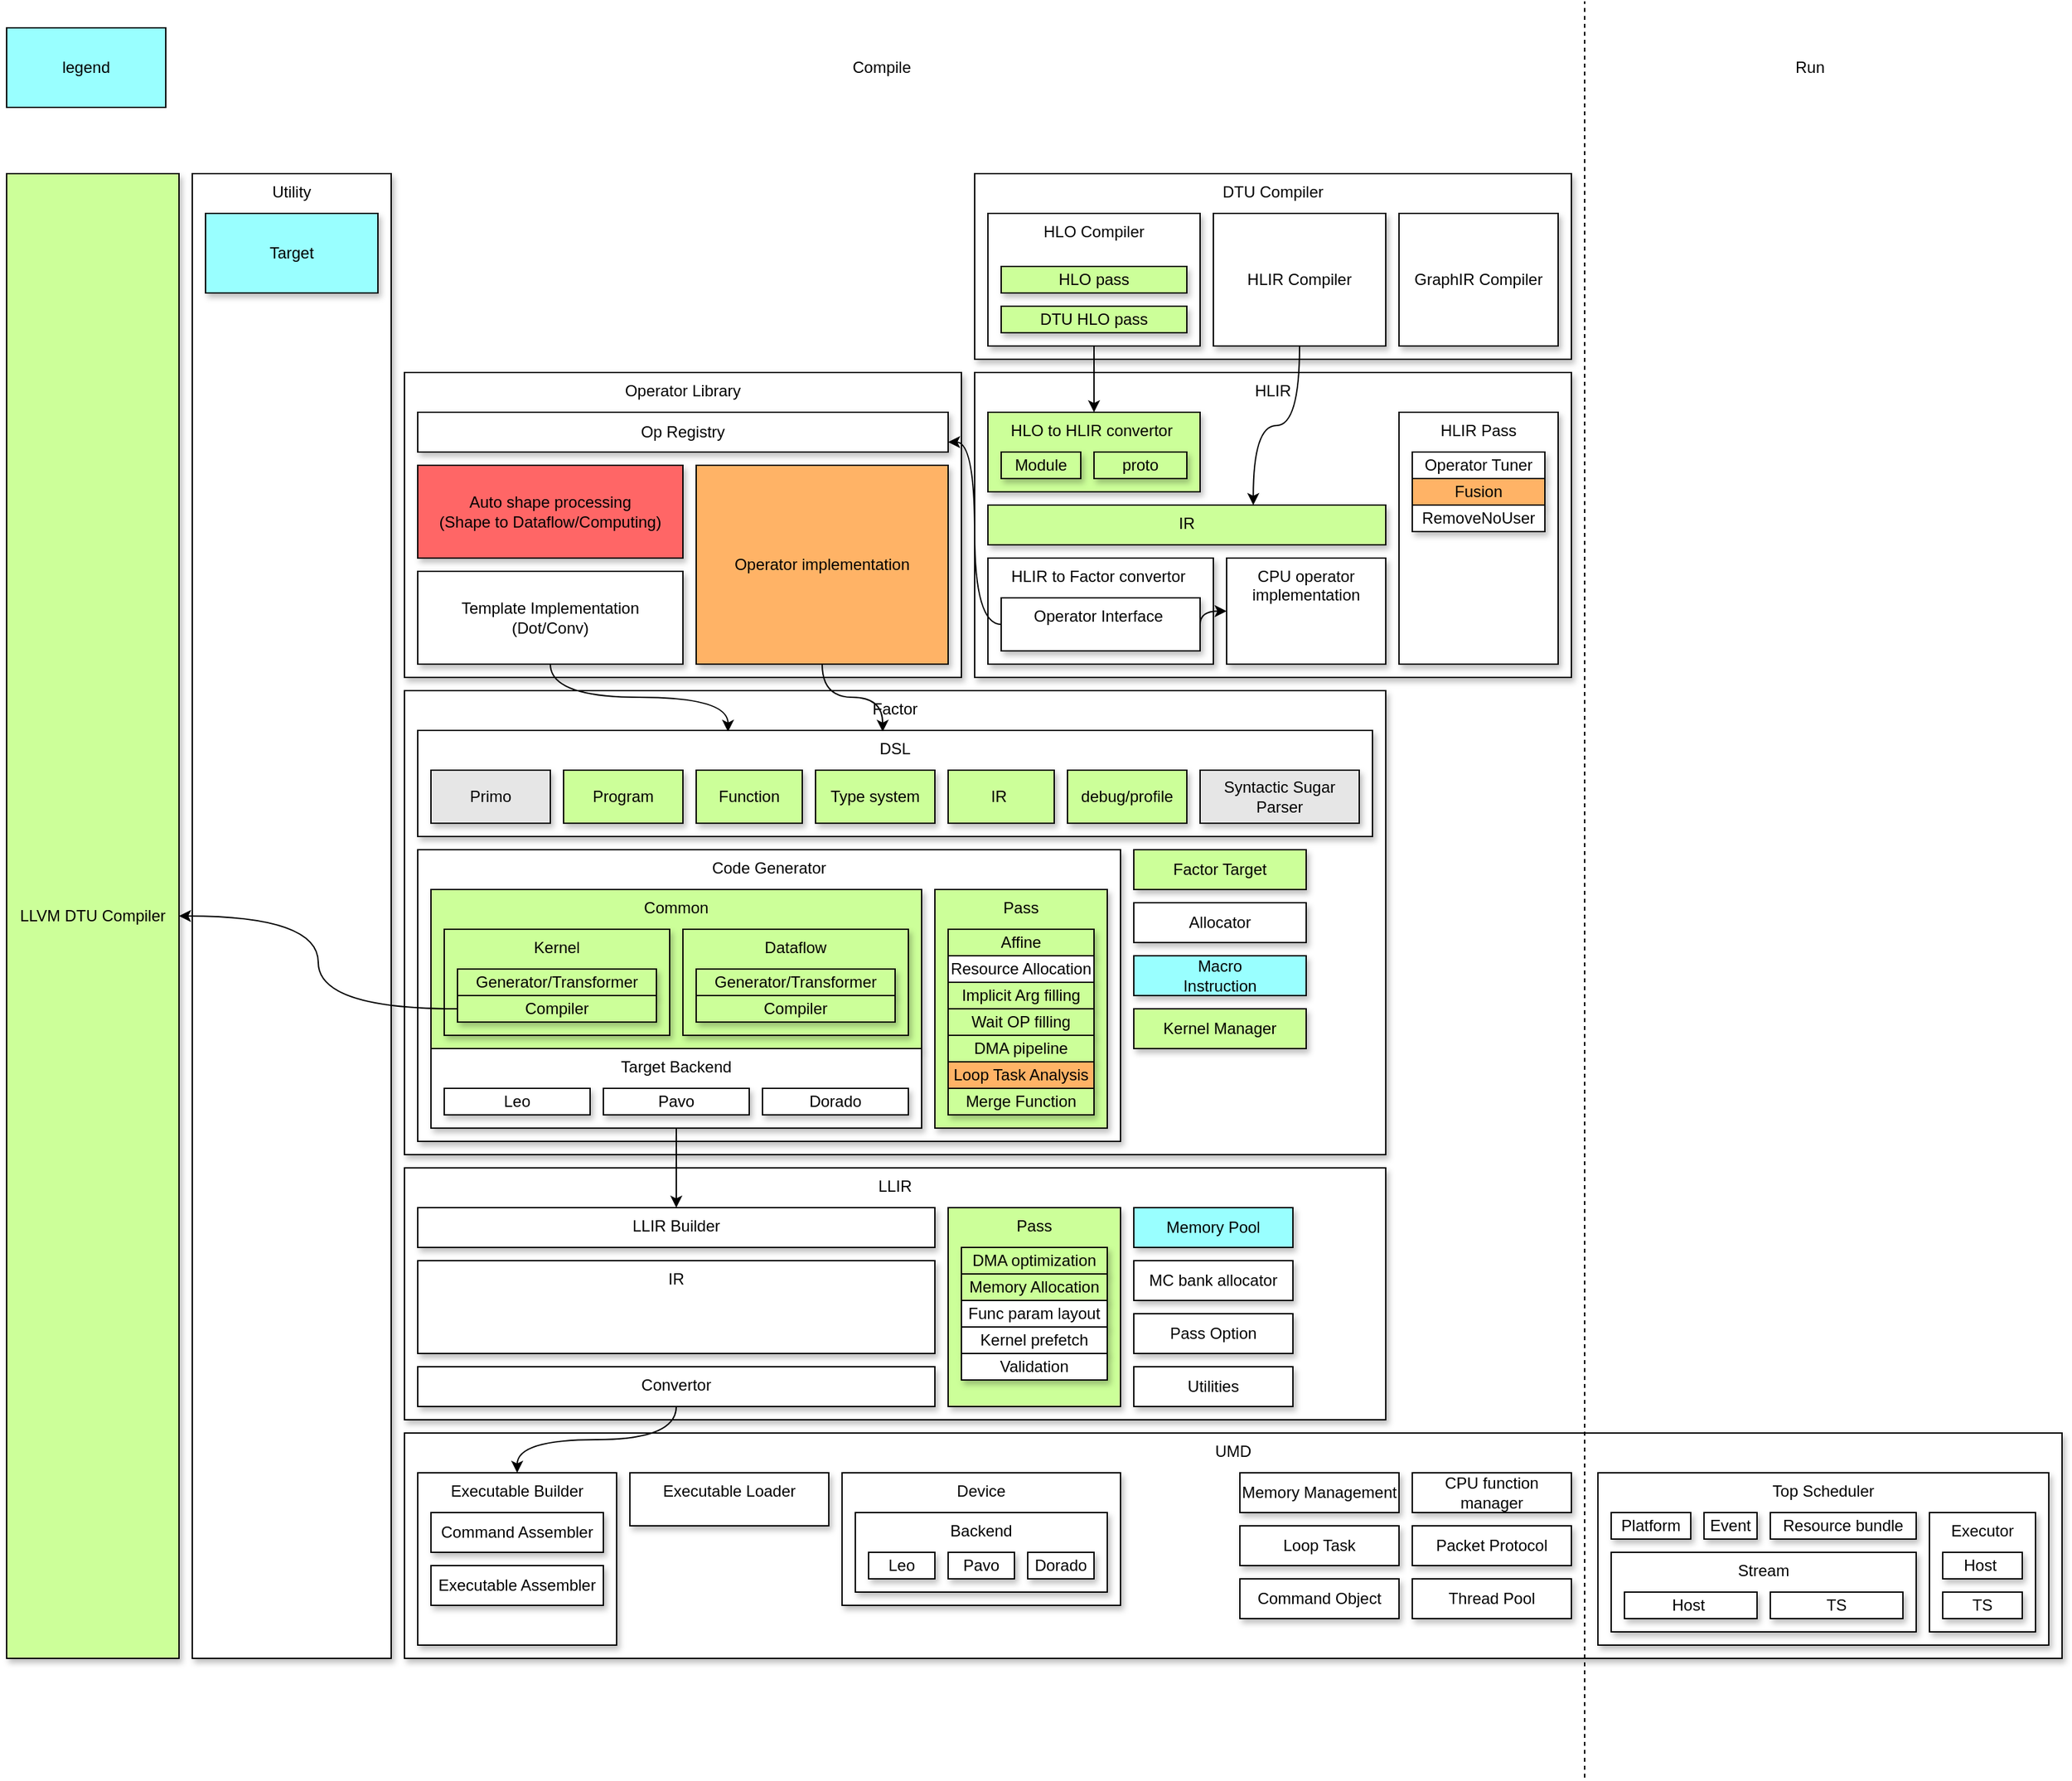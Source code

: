 <mxfile version="14.5.0" type="github">
  <diagram id="_3LncPrsmreKFIglYwDI" name="Page-1">
    <mxGraphModel dx="2916" dy="1185" grid="1" gridSize="10" guides="1" tooltips="1" connect="1" arrows="1" fold="1" page="1" pageScale="1" pageWidth="850" pageHeight="1100" math="0" shadow="0">
      <root>
        <mxCell id="0" />
        <mxCell id="1" parent="0" />
        <mxCell id="cP5ySLdVDg7BmedUUOFs-13" value="Operator Library" style="rounded=0;whiteSpace=wrap;html=1;verticalAlign=top;shadow=1;" parent="1" vertex="1">
          <mxGeometry x="-390" y="340" width="420" height="230" as="geometry" />
        </mxCell>
        <mxCell id="cP5ySLdVDg7BmedUUOFs-24" value="Factor" style="rounded=0;whiteSpace=wrap;html=1;align=center;verticalAlign=top;shadow=1;" parent="1" vertex="1">
          <mxGeometry x="-390" y="580" width="740" height="350" as="geometry" />
        </mxCell>
        <mxCell id="cP5ySLdVDg7BmedUUOFs-41" value="Code Generator" style="rounded=0;whiteSpace=wrap;html=1;align=center;verticalAlign=top;shadow=1;" parent="1" vertex="1">
          <mxGeometry x="-380" y="700" width="530" height="220" as="geometry" />
        </mxCell>
        <mxCell id="cP5ySLdVDg7BmedUUOFs-47" value="Common" style="rounded=0;whiteSpace=wrap;html=1;shadow=1;align=center;verticalAlign=top;fillColor=#CCFF99;" parent="1" vertex="1">
          <mxGeometry x="-370" y="730" width="370" height="120" as="geometry" />
        </mxCell>
        <mxCell id="mfwibhz9wOhJmcExsnoy-1" value="HLIR" style="rounded=0;whiteSpace=wrap;html=1;align=center;verticalAlign=top;shadow=1;" parent="1" vertex="1">
          <mxGeometry x="40" y="340" width="450" height="230" as="geometry" />
        </mxCell>
        <mxCell id="mfwibhz9wOhJmcExsnoy-2" value="DTU Compiler&lt;br&gt;" style="rounded=0;whiteSpace=wrap;html=1;align=center;verticalAlign=top;shadow=1;" parent="1" vertex="1">
          <mxGeometry x="40" y="190" width="450" height="140" as="geometry" />
        </mxCell>
        <mxCell id="cP5ySLdVDg7BmedUUOFs-1" value="HLO Compiler" style="rounded=0;whiteSpace=wrap;html=1;verticalAlign=top;shadow=1;" parent="1" vertex="1">
          <mxGeometry x="50" y="220" width="160" height="100" as="geometry" />
        </mxCell>
        <mxCell id="cP5ySLdVDg7BmedUUOFs-2" value="GraphIR Compiler" style="rounded=0;whiteSpace=wrap;html=1;shadow=1;" parent="1" vertex="1">
          <mxGeometry x="360" y="220" width="120" height="100" as="geometry" />
        </mxCell>
        <mxCell id="cP5ySLdVDg7BmedUUOFs-3" value="HLO to HLIR convertor&amp;nbsp;" style="rounded=0;whiteSpace=wrap;html=1;verticalAlign=top;shadow=1;fillColor=#CCFF99;" parent="1" vertex="1">
          <mxGeometry x="50" y="370" width="160" height="60" as="geometry" />
        </mxCell>
        <mxCell id="cP5ySLdVDg7BmedUUOFs-4" value="HLIR to Factor&amp;nbsp;convertor&amp;nbsp;" style="rounded=0;whiteSpace=wrap;html=1;verticalAlign=top;shadow=1;" parent="1" vertex="1">
          <mxGeometry x="50" y="480" width="170" height="80" as="geometry" />
        </mxCell>
        <mxCell id="cP5ySLdVDg7BmedUUOFs-5" value="HLO pass" style="rounded=0;whiteSpace=wrap;html=1;shadow=1;fillColor=#CCFF99;" parent="1" vertex="1">
          <mxGeometry x="60" y="260" width="140" height="20" as="geometry" />
        </mxCell>
        <mxCell id="MT8iuAL-HT1RhQMAehGG-10" style="edgeStyle=orthogonalEdgeStyle;rounded=0;orthogonalLoop=1;jettySize=auto;html=1;exitX=0.5;exitY=1;exitDx=0;exitDy=0;" edge="1" parent="1" source="cP5ySLdVDg7BmedUUOFs-1" target="cP5ySLdVDg7BmedUUOFs-3">
          <mxGeometry relative="1" as="geometry">
            <mxPoint x="130" y="330" as="sourcePoint" />
          </mxGeometry>
        </mxCell>
        <mxCell id="cP5ySLdVDg7BmedUUOFs-6" value="DTU HLO pass" style="rounded=0;whiteSpace=wrap;html=1;shadow=1;fillColor=#CCFF99;" parent="1" vertex="1">
          <mxGeometry x="60" y="290" width="140" height="20" as="geometry" />
        </mxCell>
        <mxCell id="cP5ySLdVDg7BmedUUOFs-8" value="Module" style="rounded=0;whiteSpace=wrap;html=1;align=center;shadow=1;fillColor=#CCFF99;" parent="1" vertex="1">
          <mxGeometry x="60" y="400" width="60" height="20" as="geometry" />
        </mxCell>
        <mxCell id="cP5ySLdVDg7BmedUUOFs-10" value="proto" style="rounded=0;whiteSpace=wrap;html=1;align=center;shadow=1;fillColor=#CCFF99;" parent="1" vertex="1">
          <mxGeometry x="130" y="400" width="70" height="20" as="geometry" />
        </mxCell>
        <mxCell id="cP5ySLdVDg7BmedUUOFs-11" value="HLIR Pass" style="rounded=0;whiteSpace=wrap;html=1;verticalAlign=top;shadow=1;" parent="1" vertex="1">
          <mxGeometry x="360" y="370" width="120" height="190" as="geometry" />
        </mxCell>
        <mxCell id="cP5ySLdVDg7BmedUUOFs-71" style="edgeStyle=orthogonalEdgeStyle;curved=1;rounded=0;orthogonalLoop=1;jettySize=auto;html=1;exitX=0;exitY=0.5;exitDx=0;exitDy=0;entryX=1;entryY=0.75;entryDx=0;entryDy=0;" parent="1" source="cP5ySLdVDg7BmedUUOFs-12" target="cP5ySLdVDg7BmedUUOFs-16" edge="1">
          <mxGeometry relative="1" as="geometry" />
        </mxCell>
        <mxCell id="cP5ySLdVDg7BmedUUOFs-72" style="edgeStyle=orthogonalEdgeStyle;curved=1;rounded=0;orthogonalLoop=1;jettySize=auto;html=1;exitX=1;exitY=0.5;exitDx=0;exitDy=0;entryX=0;entryY=0.5;entryDx=0;entryDy=0;" parent="1" source="cP5ySLdVDg7BmedUUOFs-12" target="cP5ySLdVDg7BmedUUOFs-22" edge="1">
          <mxGeometry relative="1" as="geometry">
            <Array as="points">
              <mxPoint x="210" y="520" />
            </Array>
          </mxGeometry>
        </mxCell>
        <mxCell id="cP5ySLdVDg7BmedUUOFs-12" value="Operator Interface&amp;nbsp;" style="rounded=0;whiteSpace=wrap;html=1;verticalAlign=top;shadow=1;" parent="1" vertex="1">
          <mxGeometry x="60" y="510" width="150" height="40" as="geometry" />
        </mxCell>
        <mxCell id="cP5ySLdVDg7BmedUUOFs-15" value="Auto shape processing&lt;br&gt;(Shape to Dataflow/Computing)" style="rounded=0;whiteSpace=wrap;html=1;align=center;shadow=1;fillColor=#FF6666;" parent="1" vertex="1">
          <mxGeometry x="-380" y="410" width="200" height="70" as="geometry" />
        </mxCell>
        <mxCell id="cP5ySLdVDg7BmedUUOFs-16" value="Op Registry" style="rounded=0;whiteSpace=wrap;html=1;align=center;shadow=1;" parent="1" vertex="1">
          <mxGeometry x="-380" y="370" width="400" height="30" as="geometry" />
        </mxCell>
        <mxCell id="MT8iuAL-HT1RhQMAehGG-13" style="edgeStyle=orthogonalEdgeStyle;curved=1;rounded=0;orthogonalLoop=1;jettySize=auto;html=1;exitX=0.5;exitY=1;exitDx=0;exitDy=0;entryX=0.325;entryY=0.013;entryDx=0;entryDy=0;entryPerimeter=0;" edge="1" parent="1" source="cP5ySLdVDg7BmedUUOFs-17" target="cP5ySLdVDg7BmedUUOFs-25">
          <mxGeometry relative="1" as="geometry" />
        </mxCell>
        <mxCell id="cP5ySLdVDg7BmedUUOFs-17" value="&lt;span&gt;Template Implementation&lt;br&gt;(Dot/Conv)&lt;br&gt;&lt;/span&gt;" style="rounded=0;whiteSpace=wrap;html=1;align=center;shadow=1;" parent="1" vertex="1">
          <mxGeometry x="-380" y="490" width="200" height="70" as="geometry" />
        </mxCell>
        <mxCell id="cP5ySLdVDg7BmedUUOFs-18" value="Operator Tuner" style="rounded=0;whiteSpace=wrap;html=1;align=center;shadow=1;" parent="1" vertex="1">
          <mxGeometry x="370" y="400" width="100" height="20" as="geometry" />
        </mxCell>
        <mxCell id="MT8iuAL-HT1RhQMAehGG-14" style="edgeStyle=orthogonalEdgeStyle;curved=1;rounded=0;orthogonalLoop=1;jettySize=auto;html=1;exitX=0.5;exitY=1;exitDx=0;exitDy=0;entryX=0.487;entryY=0.013;entryDx=0;entryDy=0;entryPerimeter=0;" edge="1" parent="1" source="cP5ySLdVDg7BmedUUOFs-21" target="cP5ySLdVDg7BmedUUOFs-25">
          <mxGeometry relative="1" as="geometry">
            <mxPoint x="-40" y="610" as="targetPoint" />
          </mxGeometry>
        </mxCell>
        <mxCell id="cP5ySLdVDg7BmedUUOFs-21" value="&lt;span&gt;Operator implementation&lt;br&gt;&lt;/span&gt;" style="rounded=0;whiteSpace=wrap;html=1;align=center;shadow=1;fillColor=#FFB366;" parent="1" vertex="1">
          <mxGeometry x="-170" y="410" width="190" height="150" as="geometry" />
        </mxCell>
        <mxCell id="cP5ySLdVDg7BmedUUOFs-22" value="CPU operator implementation" style="rounded=0;whiteSpace=wrap;html=1;verticalAlign=top;shadow=1;" parent="1" vertex="1">
          <mxGeometry x="230" y="480" width="120" height="80" as="geometry" />
        </mxCell>
        <mxCell id="cP5ySLdVDg7BmedUUOFs-25" value="DSL" style="rounded=0;whiteSpace=wrap;html=1;align=center;verticalAlign=top;shadow=1;" parent="1" vertex="1">
          <mxGeometry x="-380" y="610" width="720" height="80" as="geometry" />
        </mxCell>
        <mxCell id="cP5ySLdVDg7BmedUUOFs-26" value="Primo" style="rounded=0;whiteSpace=wrap;html=1;align=center;shadow=1;fillColor=#E6E6E6;" parent="1" vertex="1">
          <mxGeometry x="-370" y="640" width="90" height="40" as="geometry" />
        </mxCell>
        <mxCell id="cP5ySLdVDg7BmedUUOFs-27" value="Program" style="rounded=0;whiteSpace=wrap;html=1;align=center;shadow=1;fillColor=#CCFF99;" parent="1" vertex="1">
          <mxGeometry x="-270" y="640" width="90" height="40" as="geometry" />
        </mxCell>
        <mxCell id="cP5ySLdVDg7BmedUUOFs-28" value="Factor Target" style="rounded=0;whiteSpace=wrap;html=1;align=center;shadow=1;fillColor=#CCFF99;" parent="1" vertex="1">
          <mxGeometry x="160" y="700" width="130" height="30" as="geometry" />
        </mxCell>
        <mxCell id="cP5ySLdVDg7BmedUUOFs-31" value="Utility" style="rounded=0;whiteSpace=wrap;html=1;align=center;verticalAlign=top;shadow=1;" parent="1" vertex="1">
          <mxGeometry x="-550" y="190" width="150" height="1120" as="geometry" />
        </mxCell>
        <mxCell id="cP5ySLdVDg7BmedUUOFs-29" value="Target" style="rounded=0;whiteSpace=wrap;html=1;align=center;shadow=1;fillColor=#99FFFF;" parent="1" vertex="1">
          <mxGeometry x="-540" y="220" width="130" height="60" as="geometry" />
        </mxCell>
        <mxCell id="cP5ySLdVDg7BmedUUOFs-32" value="Type system" style="rounded=0;whiteSpace=wrap;html=1;align=center;shadow=1;fillColor=#CCFF99;" parent="1" vertex="1">
          <mxGeometry x="-80" y="640" width="90" height="40" as="geometry" />
        </mxCell>
        <mxCell id="cP5ySLdVDg7BmedUUOFs-34" value="IR" style="rounded=0;whiteSpace=wrap;html=1;verticalAlign=top;shadow=1;fillColor=#CCFF99;" parent="1" vertex="1">
          <mxGeometry x="50" y="440" width="300" height="30" as="geometry" />
        </mxCell>
        <mxCell id="cP5ySLdVDg7BmedUUOFs-35" value="Fusion" style="rounded=0;whiteSpace=wrap;html=1;align=center;shadow=1;fillColor=#FFB366;" parent="1" vertex="1">
          <mxGeometry x="370" y="420" width="100" height="20" as="geometry" />
        </mxCell>
        <mxCell id="cP5ySLdVDg7BmedUUOFs-37" value="IR&amp;nbsp;" style="rounded=0;whiteSpace=wrap;html=1;align=center;verticalAlign=middle;shadow=1;fillColor=#CCFF99;" parent="1" vertex="1">
          <mxGeometry x="20" y="640" width="80" height="40" as="geometry" />
        </mxCell>
        <mxCell id="cP5ySLdVDg7BmedUUOFs-38" value="Function" style="rounded=0;whiteSpace=wrap;html=1;align=center;shadow=1;fillColor=#CCFF99;" parent="1" vertex="1">
          <mxGeometry x="-170" y="640" width="80" height="40" as="geometry" />
        </mxCell>
        <mxCell id="cP5ySLdVDg7BmedUUOFs-40" value="&lt;div style=&quot;&quot;&gt;Syntactic Sugar Parser&lt;/div&gt;" style="rounded=0;whiteSpace=wrap;html=1;align=center;verticalAlign=middle;shadow=1;fillColor=#E6E6E6;" parent="1" vertex="1">
          <mxGeometry x="210" y="640" width="120" height="40" as="geometry" />
        </mxCell>
        <mxCell id="cP5ySLdVDg7BmedUUOFs-42" value="Pass" style="rounded=0;whiteSpace=wrap;html=1;align=center;verticalAlign=top;shadow=1;fillColor=#CCFF99;" parent="1" vertex="1">
          <mxGeometry x="10" y="730" width="130" height="180" as="geometry" />
        </mxCell>
        <mxCell id="cP5ySLdVDg7BmedUUOFs-43" value="Kernel" style="rounded=0;whiteSpace=wrap;html=1;align=center;verticalAlign=top;shadow=1;fillColor=#CCFF99;" parent="1" vertex="1">
          <mxGeometry x="-360" y="760" width="170" height="80" as="geometry" />
        </mxCell>
        <mxCell id="cP5ySLdVDg7BmedUUOFs-44" value="Dataflow" style="rounded=0;whiteSpace=wrap;html=1;align=center;verticalAlign=top;shadow=1;fillColor=#CCFF99;" parent="1" vertex="1">
          <mxGeometry x="-180" y="760" width="170" height="80" as="geometry" />
        </mxCell>
        <mxCell id="cP5ySLdVDg7BmedUUOFs-48" value="Target Backend" style="rounded=0;whiteSpace=wrap;html=1;shadow=1;align=center;verticalAlign=top;" parent="1" vertex="1">
          <mxGeometry x="-370" y="850" width="370" height="60" as="geometry" />
        </mxCell>
        <mxCell id="cP5ySLdVDg7BmedUUOFs-49" value="Leo" style="rounded=0;whiteSpace=wrap;html=1;shadow=1;align=center;" parent="1" vertex="1">
          <mxGeometry x="-360" y="880" width="110" height="20" as="geometry" />
        </mxCell>
        <mxCell id="cP5ySLdVDg7BmedUUOFs-50" value="Pavo" style="rounded=0;whiteSpace=wrap;html=1;shadow=1;align=center;" parent="1" vertex="1">
          <mxGeometry x="-240" y="880" width="110" height="20" as="geometry" />
        </mxCell>
        <mxCell id="cP5ySLdVDg7BmedUUOFs-51" value="Dorado" style="rounded=0;whiteSpace=wrap;html=1;shadow=1;align=center;" parent="1" vertex="1">
          <mxGeometry x="-120" y="880" width="110" height="20" as="geometry" />
        </mxCell>
        <mxCell id="cP5ySLdVDg7BmedUUOFs-53" value="Allocator" style="rounded=0;whiteSpace=wrap;html=1;align=center;shadow=1;" parent="1" vertex="1">
          <mxGeometry x="160" y="740" width="130" height="30" as="geometry" />
        </mxCell>
        <mxCell id="cP5ySLdVDg7BmedUUOFs-54" value="Generator/Transformer" style="rounded=0;whiteSpace=wrap;html=1;shadow=1;align=center;fillColor=#CCFF99;" parent="1" vertex="1">
          <mxGeometry x="-350" y="790" width="150" height="20" as="geometry" />
        </mxCell>
        <mxCell id="MT8iuAL-HT1RhQMAehGG-12" style="edgeStyle=orthogonalEdgeStyle;rounded=0;orthogonalLoop=1;jettySize=auto;html=1;exitX=0;exitY=0.5;exitDx=0;exitDy=0;entryX=1;entryY=0.5;entryDx=0;entryDy=0;curved=1;" edge="1" parent="1" source="cP5ySLdVDg7BmedUUOFs-55" target="cP5ySLdVDg7BmedUUOFs-106">
          <mxGeometry relative="1" as="geometry" />
        </mxCell>
        <mxCell id="cP5ySLdVDg7BmedUUOFs-55" value="Compiler" style="rounded=0;whiteSpace=wrap;html=1;shadow=1;align=center;fillColor=#CCFF99;" parent="1" vertex="1">
          <mxGeometry x="-350" y="810" width="150" height="20" as="geometry" />
        </mxCell>
        <mxCell id="cP5ySLdVDg7BmedUUOFs-56" value="Generator/Transformer" style="rounded=0;whiteSpace=wrap;html=1;shadow=1;align=center;fillColor=#CCFF99;" parent="1" vertex="1">
          <mxGeometry x="-170" y="790" width="150" height="20" as="geometry" />
        </mxCell>
        <mxCell id="cP5ySLdVDg7BmedUUOFs-57" value="Compiler" style="rounded=0;whiteSpace=wrap;html=1;shadow=1;align=center;fillColor=#CCFF99;" parent="1" vertex="1">
          <mxGeometry x="-170" y="810" width="150" height="20" as="geometry" />
        </mxCell>
        <mxCell id="cP5ySLdVDg7BmedUUOFs-58" value="Macro&lt;br&gt;Instruction" style="rounded=0;whiteSpace=wrap;html=1;align=center;shadow=1;fillColor=#99FFFF;" parent="1" vertex="1">
          <mxGeometry x="160" y="780" width="130" height="30" as="geometry" />
        </mxCell>
        <mxCell id="cP5ySLdVDg7BmedUUOFs-59" value="Affine" style="rounded=0;whiteSpace=wrap;html=1;shadow=1;align=center;fillColor=#CCFF99;" parent="1" vertex="1">
          <mxGeometry x="20" y="760" width="110" height="20" as="geometry" />
        </mxCell>
        <mxCell id="cP5ySLdVDg7BmedUUOFs-60" value="Resource Allocation" style="rounded=0;whiteSpace=wrap;html=1;shadow=1;align=center;" parent="1" vertex="1">
          <mxGeometry x="20" y="780" width="110" height="20" as="geometry" />
        </mxCell>
        <mxCell id="cP5ySLdVDg7BmedUUOFs-61" value="RemoveNoUser" style="rounded=0;whiteSpace=wrap;html=1;align=center;shadow=1;" parent="1" vertex="1">
          <mxGeometry x="370" y="440" width="100" height="20" as="geometry" />
        </mxCell>
        <mxCell id="cP5ySLdVDg7BmedUUOFs-62" value="Implicit Arg filling" style="rounded=0;whiteSpace=wrap;html=1;shadow=1;align=center;fillColor=#CCFF99;" parent="1" vertex="1">
          <mxGeometry x="20" y="800" width="110" height="20" as="geometry" />
        </mxCell>
        <mxCell id="cP5ySLdVDg7BmedUUOFs-63" value="Wait OP filling" style="rounded=0;whiteSpace=wrap;html=1;shadow=1;align=center;fillColor=#CCFF99;" parent="1" vertex="1">
          <mxGeometry x="20" y="820" width="110" height="20" as="geometry" />
        </mxCell>
        <mxCell id="cP5ySLdVDg7BmedUUOFs-65" value="DMA pipeline" style="rounded=0;whiteSpace=wrap;html=1;shadow=1;align=center;fillColor=#CCFF99;" parent="1" vertex="1">
          <mxGeometry x="20" y="840" width="110" height="20" as="geometry" />
        </mxCell>
        <mxCell id="cP5ySLdVDg7BmedUUOFs-66" value="Loop Task Analysis" style="rounded=0;whiteSpace=wrap;html=1;shadow=1;align=center;fillColor=#FFB366;" parent="1" vertex="1">
          <mxGeometry x="20" y="860" width="110" height="20" as="geometry" />
        </mxCell>
        <mxCell id="cP5ySLdVDg7BmedUUOFs-67" value="Merge Function" style="rounded=0;whiteSpace=wrap;html=1;shadow=1;align=center;fillColor=#CCFF99;" parent="1" vertex="1">
          <mxGeometry x="20" y="880" width="110" height="20" as="geometry" />
        </mxCell>
        <mxCell id="cP5ySLdVDg7BmedUUOFs-76" value="LLIR" style="rounded=0;whiteSpace=wrap;html=1;align=center;verticalAlign=top;shadow=1;" parent="1" vertex="1">
          <mxGeometry x="-390" y="940" width="740" height="190" as="geometry" />
        </mxCell>
        <mxCell id="cP5ySLdVDg7BmedUUOFs-77" value="LLIR Builder" style="rounded=0;whiteSpace=wrap;html=1;align=center;verticalAlign=top;shadow=1;" parent="1" vertex="1">
          <mxGeometry x="-380" y="970" width="390" height="30" as="geometry" />
        </mxCell>
        <mxCell id="cP5ySLdVDg7BmedUUOFs-78" value="IR" style="rounded=0;whiteSpace=wrap;html=1;align=center;verticalAlign=top;shadow=1;" parent="1" vertex="1">
          <mxGeometry x="-380" y="1010" width="390" height="70" as="geometry" />
        </mxCell>
        <mxCell id="cP5ySLdVDg7BmedUUOFs-79" value="Convertor" style="rounded=0;whiteSpace=wrap;html=1;align=center;verticalAlign=top;shadow=1;" parent="1" vertex="1">
          <mxGeometry x="-380" y="1090" width="390" height="30" as="geometry" />
        </mxCell>
        <mxCell id="cP5ySLdVDg7BmedUUOFs-80" value="Pass" style="rounded=0;whiteSpace=wrap;html=1;align=center;verticalAlign=top;shadow=1;fillColor=#CCFF99;" parent="1" vertex="1">
          <mxGeometry x="20" y="970" width="130" height="150" as="geometry" />
        </mxCell>
        <mxCell id="cP5ySLdVDg7BmedUUOFs-81" value="DMA optimization" style="rounded=0;whiteSpace=wrap;html=1;shadow=1;align=center;fillColor=#CCFF99;" parent="1" vertex="1">
          <mxGeometry x="30" y="1000" width="110" height="20" as="geometry" />
        </mxCell>
        <mxCell id="cP5ySLdVDg7BmedUUOFs-82" value="Memory Allocation" style="rounded=0;whiteSpace=wrap;html=1;shadow=1;align=center;fillColor=#CCFF99;" parent="1" vertex="1">
          <mxGeometry x="30" y="1020" width="110" height="20" as="geometry" />
        </mxCell>
        <mxCell id="cP5ySLdVDg7BmedUUOFs-83" value="Func param layout" style="rounded=0;whiteSpace=wrap;html=1;shadow=1;align=center;" parent="1" vertex="1">
          <mxGeometry x="30" y="1040" width="110" height="20" as="geometry" />
        </mxCell>
        <mxCell id="cP5ySLdVDg7BmedUUOFs-84" value="Kernel prefetch" style="rounded=0;whiteSpace=wrap;html=1;shadow=1;align=center;" parent="1" vertex="1">
          <mxGeometry x="30" y="1060" width="110" height="20" as="geometry" />
        </mxCell>
        <mxCell id="cP5ySLdVDg7BmedUUOFs-85" value="Validation" style="rounded=0;whiteSpace=wrap;html=1;shadow=1;align=center;" parent="1" vertex="1">
          <mxGeometry x="30" y="1080" width="110" height="20" as="geometry" />
        </mxCell>
        <mxCell id="cP5ySLdVDg7BmedUUOFs-86" value="Memory Pool" style="rounded=0;whiteSpace=wrap;html=1;align=center;shadow=1;fillColor=#99FFFF;" parent="1" vertex="1">
          <mxGeometry x="160" y="970" width="120" height="30" as="geometry" />
        </mxCell>
        <mxCell id="cP5ySLdVDg7BmedUUOFs-87" value="MC bank allocator" style="rounded=0;whiteSpace=wrap;html=1;align=center;shadow=1;" parent="1" vertex="1">
          <mxGeometry x="160" y="1010" width="120" height="30" as="geometry" />
        </mxCell>
        <mxCell id="cP5ySLdVDg7BmedUUOFs-88" value="Pass Option" style="rounded=0;whiteSpace=wrap;html=1;align=center;shadow=1;" parent="1" vertex="1">
          <mxGeometry x="160" y="1050" width="120" height="30" as="geometry" />
        </mxCell>
        <mxCell id="cP5ySLdVDg7BmedUUOFs-89" value="Utilities" style="rounded=0;whiteSpace=wrap;html=1;align=center;shadow=1;" parent="1" vertex="1">
          <mxGeometry x="160" y="1090" width="120" height="30" as="geometry" />
        </mxCell>
        <mxCell id="cP5ySLdVDg7BmedUUOFs-90" value="UMD" style="rounded=0;whiteSpace=wrap;html=1;align=center;verticalAlign=top;shadow=1;" parent="1" vertex="1">
          <mxGeometry x="-390" y="1140" width="1250" height="170" as="geometry" />
        </mxCell>
        <mxCell id="cP5ySLdVDg7BmedUUOFs-92" value="" style="endArrow=none;dashed=1;html=1;" parent="1" edge="1">
          <mxGeometry width="50" height="50" relative="1" as="geometry">
            <mxPoint x="500" y="1400" as="sourcePoint" />
            <mxPoint x="500" y="60" as="targetPoint" />
          </mxGeometry>
        </mxCell>
        <mxCell id="cP5ySLdVDg7BmedUUOFs-93" value="Executable Builder" style="rounded=0;whiteSpace=wrap;html=1;shadow=1;fillColor=#FFFFFF;align=center;verticalAlign=top;" parent="1" vertex="1">
          <mxGeometry x="-380" y="1170" width="150" height="130" as="geometry" />
        </mxCell>
        <mxCell id="cP5ySLdVDg7BmedUUOFs-94" value="Top Scheduler" style="rounded=0;whiteSpace=wrap;html=1;shadow=1;fillColor=#FFFFFF;align=center;verticalAlign=top;" parent="1" vertex="1">
          <mxGeometry x="510" y="1170" width="340" height="130" as="geometry" />
        </mxCell>
        <mxCell id="cP5ySLdVDg7BmedUUOFs-96" value="Command Assembler" style="rounded=0;whiteSpace=wrap;html=1;shadow=1;fillColor=#FFFFFF;align=center;" parent="1" vertex="1">
          <mxGeometry x="-370" y="1200" width="130" height="30" as="geometry" />
        </mxCell>
        <mxCell id="cP5ySLdVDg7BmedUUOFs-97" value="Loop Task" style="rounded=0;whiteSpace=wrap;html=1;shadow=1;fillColor=#FFFFFF;align=center;" parent="1" vertex="1">
          <mxGeometry x="240" y="1210" width="120" height="30" as="geometry" />
        </mxCell>
        <mxCell id="cP5ySLdVDg7BmedUUOFs-99" value="Executable Assembler" style="rounded=0;whiteSpace=wrap;html=1;shadow=1;fillColor=#FFFFFF;align=center;" parent="1" vertex="1">
          <mxGeometry x="-370" y="1240" width="130" height="30" as="geometry" />
        </mxCell>
        <mxCell id="cP5ySLdVDg7BmedUUOFs-101" value="Resource bundle" style="rounded=0;whiteSpace=wrap;html=1;shadow=1;fillColor=#FFFFFF;align=center;" parent="1" vertex="1">
          <mxGeometry x="640" y="1200" width="110" height="20" as="geometry" />
        </mxCell>
        <mxCell id="cP5ySLdVDg7BmedUUOFs-102" value="Memory Management" style="rounded=0;whiteSpace=wrap;html=1;shadow=1;fillColor=#FFFFFF;align=center;" parent="1" vertex="1">
          <mxGeometry x="240" y="1170" width="120" height="30" as="geometry" />
        </mxCell>
        <mxCell id="cP5ySLdVDg7BmedUUOFs-103" value="CPU function manager" style="rounded=0;whiteSpace=wrap;html=1;shadow=1;fillColor=#FFFFFF;align=center;" parent="1" vertex="1">
          <mxGeometry x="370" y="1170" width="120" height="30" as="geometry" />
        </mxCell>
        <mxCell id="cP5ySLdVDg7BmedUUOFs-106" value="LLVM DTU Compiler" style="rounded=0;whiteSpace=wrap;html=1;align=center;shadow=1;fillColor=#CCFF99;" parent="1" vertex="1">
          <mxGeometry x="-690" y="190" width="130" height="1120" as="geometry" />
        </mxCell>
        <mxCell id="cP5ySLdVDg7BmedUUOFs-107" value="Kernel Manager" style="rounded=0;whiteSpace=wrap;html=1;align=center;shadow=1;fillColor=#CCFF99;" parent="1" vertex="1">
          <mxGeometry x="160" y="820" width="130" height="30" as="geometry" />
        </mxCell>
        <mxCell id="7fUxp79qokdyM2p5h9Jn-1" value="Command Object" style="rounded=0;whiteSpace=wrap;html=1;shadow=1;fillColor=#FFFFFF;align=center;" parent="1" vertex="1">
          <mxGeometry x="240" y="1250" width="120" height="30" as="geometry" />
        </mxCell>
        <mxCell id="7fUxp79qokdyM2p5h9Jn-2" value="Device" style="rounded=0;whiteSpace=wrap;html=1;verticalAlign=top;shadow=1;" parent="1" vertex="1">
          <mxGeometry x="-60" y="1170" width="210" height="100" as="geometry" />
        </mxCell>
        <mxCell id="7fUxp79qokdyM2p5h9Jn-3" value="Backend" style="rounded=0;whiteSpace=wrap;html=1;shadow=1;fillColor=#FFFFFF;align=center;verticalAlign=top;" parent="1" vertex="1">
          <mxGeometry x="-50" y="1200" width="190" height="60" as="geometry" />
        </mxCell>
        <mxCell id="7fUxp79qokdyM2p5h9Jn-4" value="Leo" style="rounded=0;whiteSpace=wrap;html=1;shadow=1;fillColor=#FFFFFF;align=center;" parent="1" vertex="1">
          <mxGeometry x="-40" y="1230" width="50" height="20" as="geometry" />
        </mxCell>
        <mxCell id="7fUxp79qokdyM2p5h9Jn-5" value="Pavo" style="rounded=0;whiteSpace=wrap;html=1;shadow=1;fillColor=#FFFFFF;align=center;" parent="1" vertex="1">
          <mxGeometry x="20" y="1230" width="50" height="20" as="geometry" />
        </mxCell>
        <mxCell id="7fUxp79qokdyM2p5h9Jn-6" value="Dorado" style="rounded=0;whiteSpace=wrap;html=1;shadow=1;fillColor=#FFFFFF;align=center;" parent="1" vertex="1">
          <mxGeometry x="80" y="1230" width="50" height="20" as="geometry" />
        </mxCell>
        <mxCell id="cP5ySLdVDg7BmedUUOFs-95" value="Platform" style="rounded=0;whiteSpace=wrap;html=1;shadow=1;fillColor=#FFFFFF;align=center;" parent="1" vertex="1">
          <mxGeometry x="520" y="1200" width="60" height="20" as="geometry" />
        </mxCell>
        <mxCell id="7fUxp79qokdyM2p5h9Jn-7" value="Event" style="rounded=0;whiteSpace=wrap;html=1;shadow=1;fillColor=#FFFFFF;align=center;" parent="1" vertex="1">
          <mxGeometry x="590" y="1200" width="40" height="20" as="geometry" />
        </mxCell>
        <mxCell id="7fUxp79qokdyM2p5h9Jn-8" value="Executor" style="rounded=0;whiteSpace=wrap;html=1;shadow=1;fillColor=#FFFFFF;align=center;verticalAlign=top;" parent="1" vertex="1">
          <mxGeometry x="760" y="1200" width="80" height="90" as="geometry" />
        </mxCell>
        <mxCell id="7fUxp79qokdyM2p5h9Jn-9" value="Stream" style="rounded=0;whiteSpace=wrap;html=1;shadow=1;fillColor=#FFFFFF;align=center;verticalAlign=top;" parent="1" vertex="1">
          <mxGeometry x="520" y="1230" width="230" height="60" as="geometry" />
        </mxCell>
        <mxCell id="7fUxp79qokdyM2p5h9Jn-10" value="Host&amp;nbsp;" style="rounded=0;whiteSpace=wrap;html=1;shadow=1;fillColor=#FFFFFF;align=center;" parent="1" vertex="1">
          <mxGeometry x="530" y="1260" width="100" height="20" as="geometry" />
        </mxCell>
        <mxCell id="7fUxp79qokdyM2p5h9Jn-11" value="TS" style="rounded=0;whiteSpace=wrap;html=1;shadow=1;fillColor=#FFFFFF;align=center;" parent="1" vertex="1">
          <mxGeometry x="640" y="1260" width="100" height="20" as="geometry" />
        </mxCell>
        <mxCell id="7fUxp79qokdyM2p5h9Jn-13" value="Host&amp;nbsp;" style="rounded=0;whiteSpace=wrap;html=1;shadow=1;fillColor=#FFFFFF;align=center;" parent="1" vertex="1">
          <mxGeometry x="770" y="1230" width="60" height="20" as="geometry" />
        </mxCell>
        <mxCell id="7fUxp79qokdyM2p5h9Jn-14" value="TS" style="rounded=0;whiteSpace=wrap;html=1;shadow=1;fillColor=#FFFFFF;align=center;" parent="1" vertex="1">
          <mxGeometry x="770" y="1260" width="60" height="20" as="geometry" />
        </mxCell>
        <mxCell id="MT8iuAL-HT1RhQMAehGG-2" value="Executable Loader" style="rounded=0;whiteSpace=wrap;html=1;shadow=1;fillColor=#FFFFFF;align=center;verticalAlign=top;" vertex="1" parent="1">
          <mxGeometry x="-220" y="1170" width="150" height="40" as="geometry" />
        </mxCell>
        <mxCell id="MT8iuAL-HT1RhQMAehGG-3" value="Packet Protocol" style="rounded=0;whiteSpace=wrap;html=1;shadow=1;fillColor=#FFFFFF;align=center;" vertex="1" parent="1">
          <mxGeometry x="370" y="1210" width="120" height="30" as="geometry" />
        </mxCell>
        <mxCell id="MT8iuAL-HT1RhQMAehGG-4" value="Compile" style="text;html=1;strokeColor=none;fillColor=none;align=center;verticalAlign=middle;whiteSpace=wrap;rounded=0;" vertex="1" parent="1">
          <mxGeometry x="-50" y="100" width="40" height="20" as="geometry" />
        </mxCell>
        <mxCell id="MT8iuAL-HT1RhQMAehGG-5" value="Run" style="text;html=1;strokeColor=none;fillColor=none;align=center;verticalAlign=middle;whiteSpace=wrap;rounded=0;" vertex="1" parent="1">
          <mxGeometry x="650" y="100" width="40" height="20" as="geometry" />
        </mxCell>
        <mxCell id="MT8iuAL-HT1RhQMAehGG-16" style="edgeStyle=orthogonalEdgeStyle;curved=1;rounded=0;orthogonalLoop=1;jettySize=auto;html=1;exitX=0.5;exitY=1;exitDx=0;exitDy=0;entryX=0.667;entryY=0;entryDx=0;entryDy=0;entryPerimeter=0;" edge="1" parent="1" source="MT8iuAL-HT1RhQMAehGG-6" target="cP5ySLdVDg7BmedUUOFs-34">
          <mxGeometry relative="1" as="geometry" />
        </mxCell>
        <mxCell id="MT8iuAL-HT1RhQMAehGG-6" value="HLIR Compiler" style="rounded=0;whiteSpace=wrap;html=1;verticalAlign=middle;shadow=1;" vertex="1" parent="1">
          <mxGeometry x="220" y="220" width="130" height="100" as="geometry" />
        </mxCell>
        <mxCell id="MT8iuAL-HT1RhQMAehGG-17" style="edgeStyle=orthogonalEdgeStyle;curved=1;rounded=0;orthogonalLoop=1;jettySize=auto;html=1;exitX=0.5;exitY=1;exitDx=0;exitDy=0;" edge="1" parent="1" source="cP5ySLdVDg7BmedUUOFs-48" target="cP5ySLdVDg7BmedUUOFs-77">
          <mxGeometry relative="1" as="geometry" />
        </mxCell>
        <mxCell id="MT8iuAL-HT1RhQMAehGG-18" value="legend" style="rounded=0;whiteSpace=wrap;html=1;fillColor=#99FFFF;" vertex="1" parent="1">
          <mxGeometry x="-690" y="80" width="120" height="60" as="geometry" />
        </mxCell>
        <mxCell id="MT8iuAL-HT1RhQMAehGG-19" value="debug/profile" style="rounded=0;whiteSpace=wrap;html=1;align=center;verticalAlign=middle;shadow=1;fillColor=#CCFF99;" vertex="1" parent="1">
          <mxGeometry x="110" y="640" width="90" height="40" as="geometry" />
        </mxCell>
        <mxCell id="MT8iuAL-HT1RhQMAehGG-20" style="edgeStyle=orthogonalEdgeStyle;curved=1;rounded=0;orthogonalLoop=1;jettySize=auto;html=1;exitX=0.5;exitY=1;exitDx=0;exitDy=0;" edge="1" parent="1" source="cP5ySLdVDg7BmedUUOFs-79" target="cP5ySLdVDg7BmedUUOFs-93">
          <mxGeometry relative="1" as="geometry" />
        </mxCell>
        <mxCell id="MT8iuAL-HT1RhQMAehGG-21" value="Thread Pool" style="rounded=0;whiteSpace=wrap;html=1;shadow=1;fillColor=#FFFFFF;align=center;" vertex="1" parent="1">
          <mxGeometry x="370" y="1250" width="120" height="30" as="geometry" />
        </mxCell>
      </root>
    </mxGraphModel>
  </diagram>
</mxfile>
